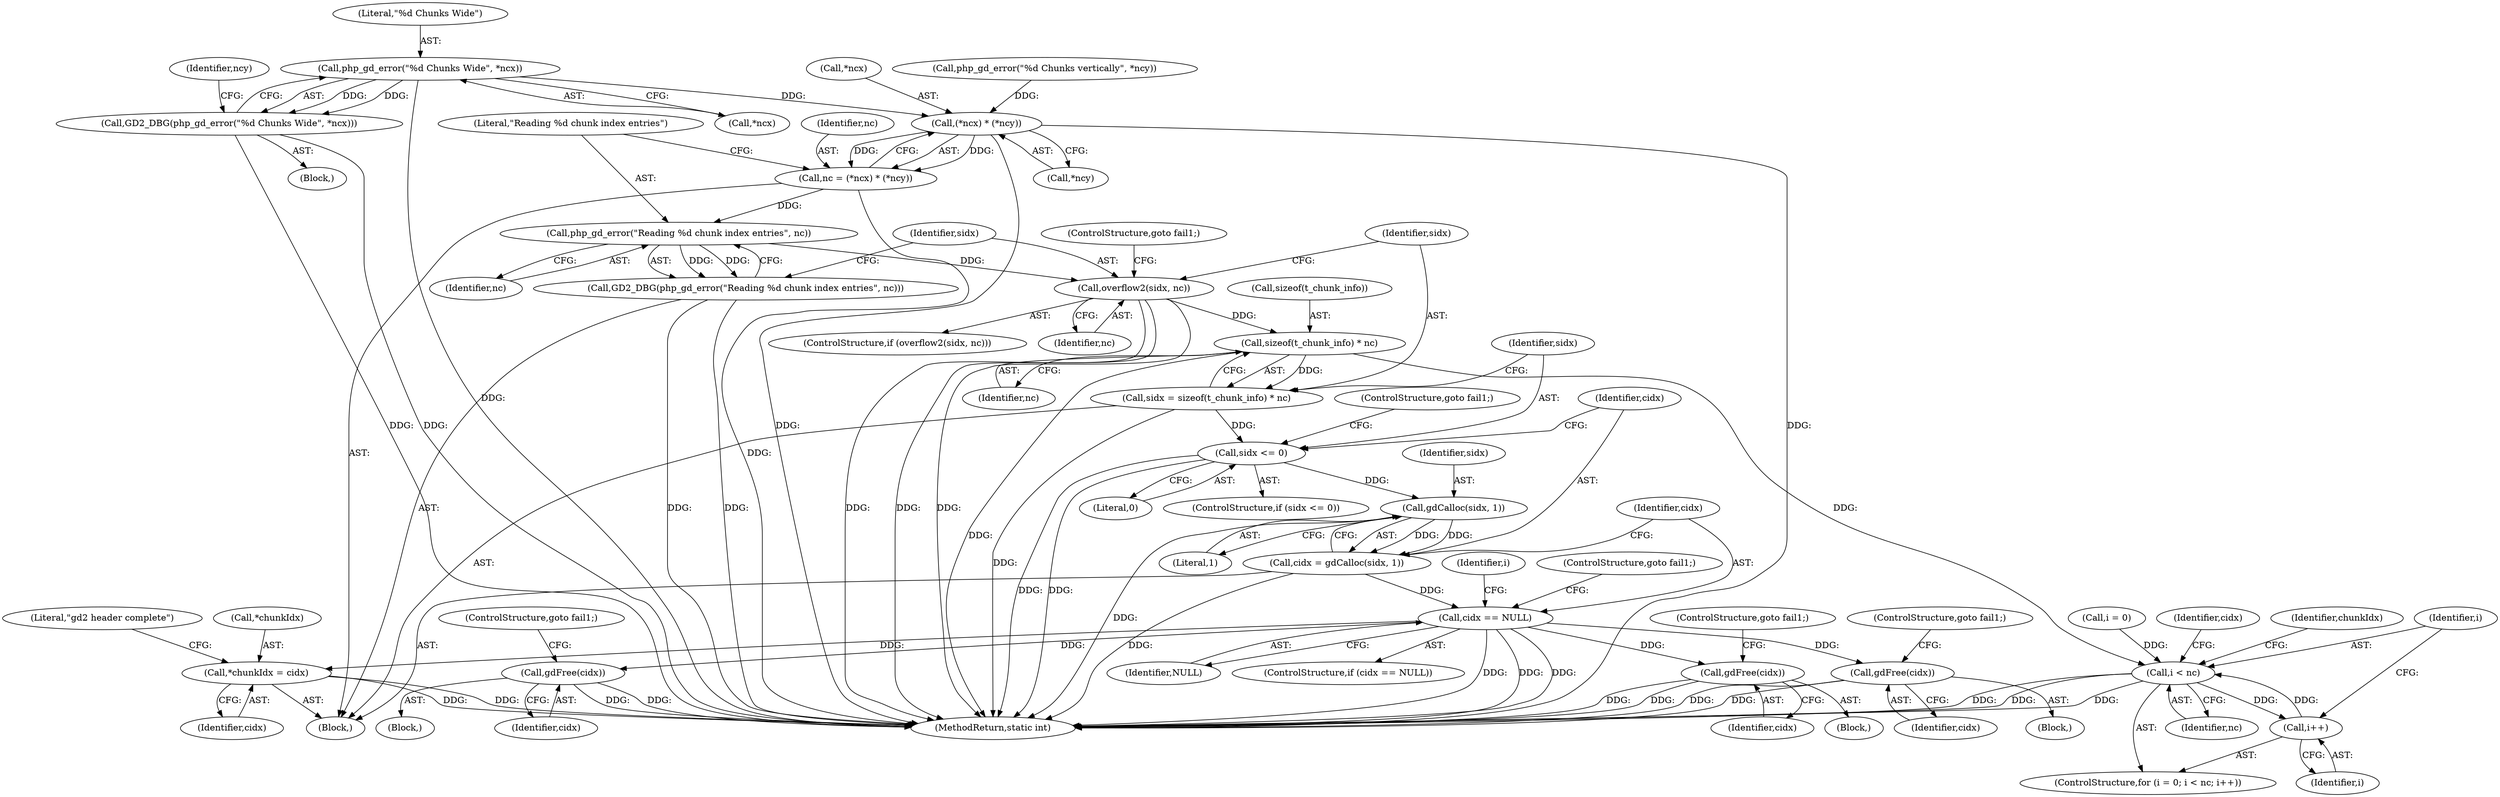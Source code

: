 digraph "0_php-src_7722455726bec8c53458a32851d2a87982cf0eac?w=1@pointer" {
"1000308" [label="(Call,php_gd_error(\"%d Chunks Wide\", *ncx))"];
"1000307" [label="(Call,GD2_DBG(php_gd_error(\"%d Chunks Wide\", *ncx)))"];
"1000332" [label="(Call,(*ncx) * (*ncy))"];
"1000330" [label="(Call,nc = (*ncx) * (*ncy))"];
"1000338" [label="(Call,php_gd_error(\"Reading %d chunk index entries\", nc))"];
"1000337" [label="(Call,GD2_DBG(php_gd_error(\"Reading %d chunk index entries\", nc)))"];
"1000342" [label="(Call,overflow2(sidx, nc))"];
"1000349" [label="(Call,sizeof(t_chunk_info) * nc)"];
"1000347" [label="(Call,sidx = sizeof(t_chunk_info) * nc)"];
"1000354" [label="(Call,sidx <= 0)"];
"1000361" [label="(Call,gdCalloc(sidx, 1))"];
"1000359" [label="(Call,cidx = gdCalloc(sidx, 1))"];
"1000365" [label="(Call,cidx == NULL)"];
"1000392" [label="(Call,gdFree(cidx))"];
"1000407" [label="(Call,gdFree(cidx))"];
"1000427" [label="(Call,gdFree(cidx))"];
"1000430" [label="(Call,*chunkIdx = cidx)"];
"1000374" [label="(Call,i < nc)"];
"1000377" [label="(Call,i++)"];
"1000361" [label="(Call,gdCalloc(sidx, 1))"];
"1000330" [label="(Call,nc = (*ncx) * (*ncy))"];
"1000338" [label="(Call,php_gd_error(\"Reading %d chunk index entries\", nc))"];
"1000409" [label="(ControlStructure,goto fail1;)"];
"1000378" [label="(Identifier,i)"];
"1000359" [label="(Call,cidx = gdCalloc(sidx, 1))"];
"1000348" [label="(Identifier,sidx)"];
"1000321" [label="(Call,php_gd_error(\"%d Chunks vertically\", *ncy))"];
"1000366" [label="(Identifier,cidx)"];
"1000372" [label="(Identifier,i)"];
"1000329" [label="(Block,)"];
"1000436" [label="(Literal,\"gd2 header complete\")"];
"1000367" [label="(Identifier,NULL)"];
"1000309" [label="(Literal,\"%d Chunks Wide\")"];
"1000343" [label="(Identifier,sidx)"];
"1000342" [label="(Call,overflow2(sidx, nc))"];
"1000406" [label="(Block,)"];
"1000386" [label="(Identifier,cidx)"];
"1000333" [label="(Call,*ncx)"];
"1000354" [label="(Call,sidx <= 0)"];
"1000433" [label="(Identifier,cidx)"];
"1000429" [label="(ControlStructure,goto fail1;)"];
"1000337" [label="(Call,GD2_DBG(php_gd_error(\"Reading %d chunk index entries\", nc)))"];
"1000335" [label="(Call,*ncy)"];
"1000377" [label="(Call,i++)"];
"1000315" [label="(Identifier,ncy)"];
"1000344" [label="(Identifier,nc)"];
"1000369" [label="(ControlStructure,goto fail1;)"];
"1000408" [label="(Identifier,cidx)"];
"1000442" [label="(MethodReturn,static int)"];
"1000392" [label="(Call,gdFree(cidx))"];
"1000341" [label="(ControlStructure,if (overflow2(sidx, nc)))"];
"1000364" [label="(ControlStructure,if (cidx == NULL))"];
"1000374" [label="(Call,i < nc)"];
"1000117" [label="(Block,)"];
"1000363" [label="(Literal,1)"];
"1000428" [label="(Identifier,cidx)"];
"1000376" [label="(Identifier,nc)"];
"1000375" [label="(Identifier,i)"];
"1000431" [label="(Call,*chunkIdx)"];
"1000407" [label="(Call,gdFree(cidx))"];
"1000370" [label="(ControlStructure,for (i = 0; i < nc; i++))"];
"1000356" [label="(Literal,0)"];
"1000358" [label="(ControlStructure,goto fail1;)"];
"1000332" [label="(Call,(*ncx) * (*ncy))"];
"1000432" [label="(Identifier,chunkIdx)"];
"1000352" [label="(Identifier,nc)"];
"1000346" [label="(ControlStructure,goto fail1;)"];
"1000331" [label="(Identifier,nc)"];
"1000371" [label="(Call,i = 0)"];
"1000362" [label="(Identifier,sidx)"];
"1000349" [label="(Call,sizeof(t_chunk_info) * nc)"];
"1000350" [label="(Call,sizeof(t_chunk_info))"];
"1000340" [label="(Identifier,nc)"];
"1000430" [label="(Call,*chunkIdx = cidx)"];
"1000365" [label="(Call,cidx == NULL)"];
"1000360" [label="(Identifier,cidx)"];
"1000308" [label="(Call,php_gd_error(\"%d Chunks Wide\", *ncx))"];
"1000355" [label="(Identifier,sidx)"];
"1000427" [label="(Call,gdFree(cidx))"];
"1000307" [label="(Call,GD2_DBG(php_gd_error(\"%d Chunks Wide\", *ncx)))"];
"1000347" [label="(Call,sidx = sizeof(t_chunk_info) * nc)"];
"1000353" [label="(ControlStructure,if (sidx <= 0))"];
"1000393" [label="(Identifier,cidx)"];
"1000394" [label="(ControlStructure,goto fail1;)"];
"1000426" [label="(Block,)"];
"1000339" [label="(Literal,\"Reading %d chunk index entries\")"];
"1000391" [label="(Block,)"];
"1000310" [label="(Call,*ncx)"];
"1000308" -> "1000307"  [label="AST: "];
"1000308" -> "1000310"  [label="CFG: "];
"1000309" -> "1000308"  [label="AST: "];
"1000310" -> "1000308"  [label="AST: "];
"1000307" -> "1000308"  [label="CFG: "];
"1000308" -> "1000442"  [label="DDG: "];
"1000308" -> "1000307"  [label="DDG: "];
"1000308" -> "1000307"  [label="DDG: "];
"1000308" -> "1000332"  [label="DDG: "];
"1000307" -> "1000117"  [label="AST: "];
"1000315" -> "1000307"  [label="CFG: "];
"1000307" -> "1000442"  [label="DDG: "];
"1000307" -> "1000442"  [label="DDG: "];
"1000332" -> "1000330"  [label="AST: "];
"1000332" -> "1000335"  [label="CFG: "];
"1000333" -> "1000332"  [label="AST: "];
"1000335" -> "1000332"  [label="AST: "];
"1000330" -> "1000332"  [label="CFG: "];
"1000332" -> "1000442"  [label="DDG: "];
"1000332" -> "1000442"  [label="DDG: "];
"1000332" -> "1000330"  [label="DDG: "];
"1000332" -> "1000330"  [label="DDG: "];
"1000321" -> "1000332"  [label="DDG: "];
"1000330" -> "1000329"  [label="AST: "];
"1000331" -> "1000330"  [label="AST: "];
"1000339" -> "1000330"  [label="CFG: "];
"1000330" -> "1000442"  [label="DDG: "];
"1000330" -> "1000338"  [label="DDG: "];
"1000338" -> "1000337"  [label="AST: "];
"1000338" -> "1000340"  [label="CFG: "];
"1000339" -> "1000338"  [label="AST: "];
"1000340" -> "1000338"  [label="AST: "];
"1000337" -> "1000338"  [label="CFG: "];
"1000338" -> "1000337"  [label="DDG: "];
"1000338" -> "1000337"  [label="DDG: "];
"1000338" -> "1000342"  [label="DDG: "];
"1000337" -> "1000329"  [label="AST: "];
"1000343" -> "1000337"  [label="CFG: "];
"1000337" -> "1000442"  [label="DDG: "];
"1000337" -> "1000442"  [label="DDG: "];
"1000342" -> "1000341"  [label="AST: "];
"1000342" -> "1000344"  [label="CFG: "];
"1000343" -> "1000342"  [label="AST: "];
"1000344" -> "1000342"  [label="AST: "];
"1000346" -> "1000342"  [label="CFG: "];
"1000348" -> "1000342"  [label="CFG: "];
"1000342" -> "1000442"  [label="DDG: "];
"1000342" -> "1000442"  [label="DDG: "];
"1000342" -> "1000442"  [label="DDG: "];
"1000342" -> "1000349"  [label="DDG: "];
"1000349" -> "1000347"  [label="AST: "];
"1000349" -> "1000352"  [label="CFG: "];
"1000350" -> "1000349"  [label="AST: "];
"1000352" -> "1000349"  [label="AST: "];
"1000347" -> "1000349"  [label="CFG: "];
"1000349" -> "1000442"  [label="DDG: "];
"1000349" -> "1000347"  [label="DDG: "];
"1000349" -> "1000374"  [label="DDG: "];
"1000347" -> "1000329"  [label="AST: "];
"1000348" -> "1000347"  [label="AST: "];
"1000355" -> "1000347"  [label="CFG: "];
"1000347" -> "1000442"  [label="DDG: "];
"1000347" -> "1000354"  [label="DDG: "];
"1000354" -> "1000353"  [label="AST: "];
"1000354" -> "1000356"  [label="CFG: "];
"1000355" -> "1000354"  [label="AST: "];
"1000356" -> "1000354"  [label="AST: "];
"1000358" -> "1000354"  [label="CFG: "];
"1000360" -> "1000354"  [label="CFG: "];
"1000354" -> "1000442"  [label="DDG: "];
"1000354" -> "1000442"  [label="DDG: "];
"1000354" -> "1000361"  [label="DDG: "];
"1000361" -> "1000359"  [label="AST: "];
"1000361" -> "1000363"  [label="CFG: "];
"1000362" -> "1000361"  [label="AST: "];
"1000363" -> "1000361"  [label="AST: "];
"1000359" -> "1000361"  [label="CFG: "];
"1000361" -> "1000442"  [label="DDG: "];
"1000361" -> "1000359"  [label="DDG: "];
"1000361" -> "1000359"  [label="DDG: "];
"1000359" -> "1000329"  [label="AST: "];
"1000360" -> "1000359"  [label="AST: "];
"1000366" -> "1000359"  [label="CFG: "];
"1000359" -> "1000442"  [label="DDG: "];
"1000359" -> "1000365"  [label="DDG: "];
"1000365" -> "1000364"  [label="AST: "];
"1000365" -> "1000367"  [label="CFG: "];
"1000366" -> "1000365"  [label="AST: "];
"1000367" -> "1000365"  [label="AST: "];
"1000369" -> "1000365"  [label="CFG: "];
"1000372" -> "1000365"  [label="CFG: "];
"1000365" -> "1000442"  [label="DDG: "];
"1000365" -> "1000442"  [label="DDG: "];
"1000365" -> "1000442"  [label="DDG: "];
"1000365" -> "1000392"  [label="DDG: "];
"1000365" -> "1000407"  [label="DDG: "];
"1000365" -> "1000427"  [label="DDG: "];
"1000365" -> "1000430"  [label="DDG: "];
"1000392" -> "1000391"  [label="AST: "];
"1000392" -> "1000393"  [label="CFG: "];
"1000393" -> "1000392"  [label="AST: "];
"1000394" -> "1000392"  [label="CFG: "];
"1000392" -> "1000442"  [label="DDG: "];
"1000392" -> "1000442"  [label="DDG: "];
"1000407" -> "1000406"  [label="AST: "];
"1000407" -> "1000408"  [label="CFG: "];
"1000408" -> "1000407"  [label="AST: "];
"1000409" -> "1000407"  [label="CFG: "];
"1000407" -> "1000442"  [label="DDG: "];
"1000407" -> "1000442"  [label="DDG: "];
"1000427" -> "1000426"  [label="AST: "];
"1000427" -> "1000428"  [label="CFG: "];
"1000428" -> "1000427"  [label="AST: "];
"1000429" -> "1000427"  [label="CFG: "];
"1000427" -> "1000442"  [label="DDG: "];
"1000427" -> "1000442"  [label="DDG: "];
"1000430" -> "1000329"  [label="AST: "];
"1000430" -> "1000433"  [label="CFG: "];
"1000431" -> "1000430"  [label="AST: "];
"1000433" -> "1000430"  [label="AST: "];
"1000436" -> "1000430"  [label="CFG: "];
"1000430" -> "1000442"  [label="DDG: "];
"1000430" -> "1000442"  [label="DDG: "];
"1000374" -> "1000370"  [label="AST: "];
"1000374" -> "1000376"  [label="CFG: "];
"1000375" -> "1000374"  [label="AST: "];
"1000376" -> "1000374"  [label="AST: "];
"1000386" -> "1000374"  [label="CFG: "];
"1000432" -> "1000374"  [label="CFG: "];
"1000374" -> "1000442"  [label="DDG: "];
"1000374" -> "1000442"  [label="DDG: "];
"1000374" -> "1000442"  [label="DDG: "];
"1000377" -> "1000374"  [label="DDG: "];
"1000371" -> "1000374"  [label="DDG: "];
"1000374" -> "1000377"  [label="DDG: "];
"1000377" -> "1000370"  [label="AST: "];
"1000377" -> "1000378"  [label="CFG: "];
"1000378" -> "1000377"  [label="AST: "];
"1000375" -> "1000377"  [label="CFG: "];
}
